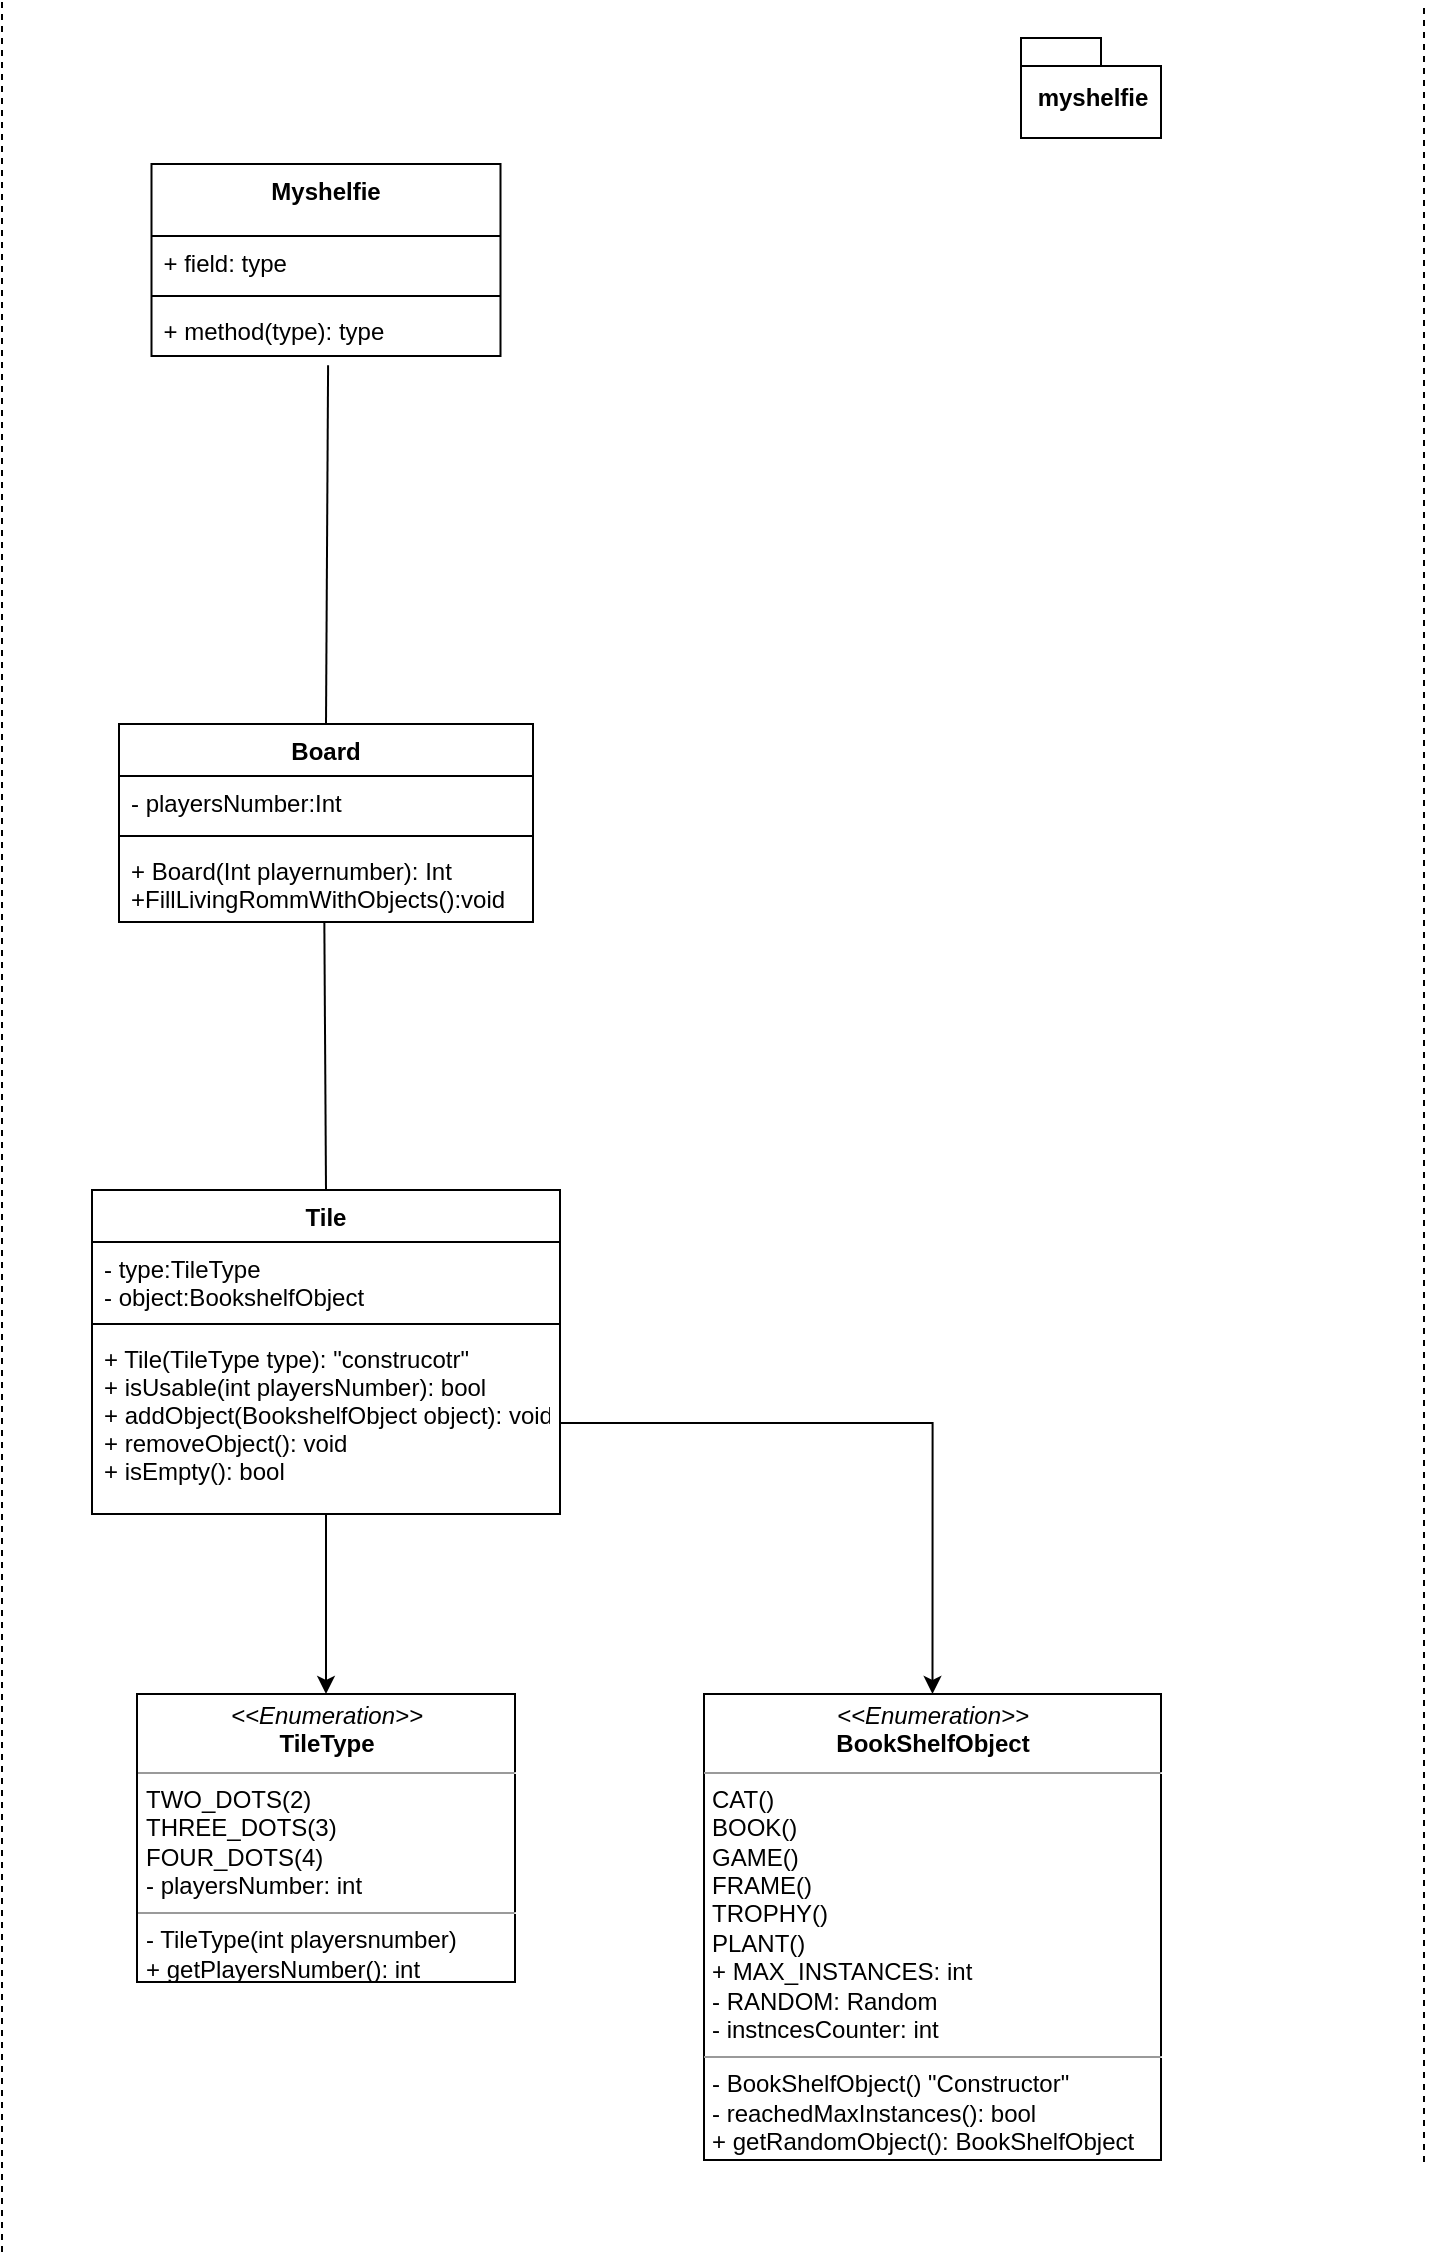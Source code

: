 <mxfile version="13.9.9" type="device"><diagram id="C5RBs43oDa-KdzZeNtuy" name="Page-1"><mxGraphModel dx="4032" dy="2088" grid="1" gridSize="9" guides="1" tooltips="1" connect="1" arrows="1" fold="1" page="1" pageScale="1" pageWidth="827" pageHeight="1169" math="0" shadow="0"><root><mxCell id="WIyWlLk6GJQsqaUBKTNV-0"/><mxCell id="WIyWlLk6GJQsqaUBKTNV-1" parent="WIyWlLk6GJQsqaUBKTNV-0"/><mxCell id="JU4xGYfXNEWvJG5P1HQi-22" style="edgeStyle=orthogonalEdgeStyle;rounded=0;orthogonalLoop=1;jettySize=auto;html=1;entryX=0.5;entryY=0;entryDx=0;entryDy=0;fontSize=12;" edge="1" parent="WIyWlLk6GJQsqaUBKTNV-1" source="JU4xGYfXNEWvJG5P1HQi-7" target="JU4xGYfXNEWvJG5P1HQi-20"><mxGeometry relative="1" as="geometry"/></mxCell><mxCell id="JU4xGYfXNEWvJG5P1HQi-7" value="Tile" style="swimlane;fontStyle=1;align=center;verticalAlign=top;childLayout=stackLayout;horizontal=1;startSize=26;horizontalStack=0;resizeParent=1;resizeParentMax=0;resizeLast=0;collapsible=1;marginBottom=0;fontSize=12;" vertex="1" parent="WIyWlLk6GJQsqaUBKTNV-1"><mxGeometry x="54" y="666" width="234" height="162" as="geometry"/></mxCell><mxCell id="JU4xGYfXNEWvJG5P1HQi-8" value="- type:TileType&#10;- object:BookshelfObject" style="text;strokeColor=none;fillColor=none;align=left;verticalAlign=top;spacingLeft=4;spacingRight=4;overflow=hidden;rotatable=0;points=[[0,0.5],[1,0.5]];portConstraint=eastwest;" vertex="1" parent="JU4xGYfXNEWvJG5P1HQi-7"><mxGeometry y="26" width="234" height="37" as="geometry"/></mxCell><mxCell id="JU4xGYfXNEWvJG5P1HQi-9" value="" style="line;strokeWidth=1;fillColor=none;align=left;verticalAlign=middle;spacingTop=-1;spacingLeft=3;spacingRight=3;rotatable=0;labelPosition=right;points=[];portConstraint=eastwest;" vertex="1" parent="JU4xGYfXNEWvJG5P1HQi-7"><mxGeometry y="63" width="234" height="8" as="geometry"/></mxCell><mxCell id="JU4xGYfXNEWvJG5P1HQi-10" value="+ Tile(TileType type): &quot;construcotr&quot;&#10;+ isUsable(int playersNumber): bool&#10;+ addObject(BookshelfObject object): void&#10;+ removeObject(): void&#10;+ isEmpty(): bool" style="text;strokeColor=none;fillColor=none;align=left;verticalAlign=top;spacingLeft=4;spacingRight=4;overflow=hidden;rotatable=0;points=[[0,0.5],[1,0.5]];portConstraint=eastwest;" vertex="1" parent="JU4xGYfXNEWvJG5P1HQi-7"><mxGeometry y="71" width="234" height="91" as="geometry"/></mxCell><mxCell id="JU4xGYfXNEWvJG5P1HQi-11" value="Board" style="swimlane;fontStyle=1;align=center;verticalAlign=top;childLayout=stackLayout;horizontal=1;startSize=26;horizontalStack=0;resizeParent=1;resizeParentMax=0;resizeLast=0;collapsible=1;marginBottom=0;fontSize=12;" vertex="1" parent="WIyWlLk6GJQsqaUBKTNV-1"><mxGeometry x="67.5" y="433" width="207" height="99" as="geometry"/></mxCell><mxCell id="JU4xGYfXNEWvJG5P1HQi-12" value="- playersNumber:Int" style="text;strokeColor=none;fillColor=none;align=left;verticalAlign=top;spacingLeft=4;spacingRight=4;overflow=hidden;rotatable=0;points=[[0,0.5],[1,0.5]];portConstraint=eastwest;" vertex="1" parent="JU4xGYfXNEWvJG5P1HQi-11"><mxGeometry y="26" width="207" height="26" as="geometry"/></mxCell><mxCell id="JU4xGYfXNEWvJG5P1HQi-13" value="" style="line;strokeWidth=1;fillColor=none;align=left;verticalAlign=middle;spacingTop=-1;spacingLeft=3;spacingRight=3;rotatable=0;labelPosition=right;points=[];portConstraint=eastwest;" vertex="1" parent="JU4xGYfXNEWvJG5P1HQi-11"><mxGeometry y="52" width="207" height="8" as="geometry"/></mxCell><mxCell id="JU4xGYfXNEWvJG5P1HQi-14" value="+ Board(Int playernumber): Int&#10;+FillLivingRommWithObjects():void" style="text;strokeColor=none;fillColor=none;align=left;verticalAlign=top;spacingLeft=4;spacingRight=4;overflow=hidden;rotatable=0;points=[[0,0.5],[1,0.5]];portConstraint=eastwest;" vertex="1" parent="JU4xGYfXNEWvJG5P1HQi-11"><mxGeometry y="60" width="207" height="39" as="geometry"/></mxCell><mxCell id="JU4xGYfXNEWvJG5P1HQi-15" value="Myshelfie" style="swimlane;fontStyle=1;align=center;verticalAlign=top;childLayout=stackLayout;horizontal=1;startSize=36;horizontalStack=0;resizeParent=1;resizeParentMax=0;resizeLast=0;collapsible=1;marginBottom=0;fontSize=12;" vertex="1" parent="WIyWlLk6GJQsqaUBKTNV-1"><mxGeometry x="83.75" y="153" width="174.5" height="96" as="geometry"/></mxCell><mxCell id="JU4xGYfXNEWvJG5P1HQi-16" value="+ field: type" style="text;strokeColor=none;fillColor=none;align=left;verticalAlign=top;spacingLeft=4;spacingRight=4;overflow=hidden;rotatable=0;points=[[0,0.5],[1,0.5]];portConstraint=eastwest;" vertex="1" parent="JU4xGYfXNEWvJG5P1HQi-15"><mxGeometry y="36" width="174.5" height="26" as="geometry"/></mxCell><mxCell id="JU4xGYfXNEWvJG5P1HQi-17" value="" style="line;strokeWidth=1;fillColor=none;align=left;verticalAlign=middle;spacingTop=-1;spacingLeft=3;spacingRight=3;rotatable=0;labelPosition=right;points=[];portConstraint=eastwest;" vertex="1" parent="JU4xGYfXNEWvJG5P1HQi-15"><mxGeometry y="62" width="174.5" height="8" as="geometry"/></mxCell><mxCell id="JU4xGYfXNEWvJG5P1HQi-18" value="+ method(type): type" style="text;strokeColor=none;fillColor=none;align=left;verticalAlign=top;spacingLeft=4;spacingRight=4;overflow=hidden;rotatable=0;points=[[0,0.5],[1,0.5]];portConstraint=eastwest;" vertex="1" parent="JU4xGYfXNEWvJG5P1HQi-15"><mxGeometry y="70" width="174.5" height="26" as="geometry"/></mxCell><mxCell id="JU4xGYfXNEWvJG5P1HQi-19" value="&lt;p style=&quot;margin: 0px ; margin-top: 4px ; text-align: center&quot;&gt;&lt;i&gt;&amp;lt;&amp;lt;Enumeration&amp;gt;&amp;gt;&lt;/i&gt;&lt;br&gt;&lt;b&gt;BookShelfObject&lt;/b&gt;&lt;/p&gt;&lt;hr size=&quot;1&quot;&gt;&lt;p style=&quot;margin: 0px ; margin-left: 4px&quot;&gt;CAT()&lt;/p&gt;&lt;p style=&quot;margin: 0px ; margin-left: 4px&quot;&gt;BOOK()&lt;/p&gt;&lt;p style=&quot;margin: 0px ; margin-left: 4px&quot;&gt;GAME()&lt;/p&gt;&lt;p style=&quot;margin: 0px ; margin-left: 4px&quot;&gt;FRAME()&lt;/p&gt;&lt;p style=&quot;margin: 0px ; margin-left: 4px&quot;&gt;TROPHY()&lt;/p&gt;&lt;p style=&quot;margin: 0px ; margin-left: 4px&quot;&gt;PLANT()&lt;/p&gt;&lt;p style=&quot;margin: 0px ; margin-left: 4px&quot;&gt;+ MAX_INSTANCES: int&lt;/p&gt;&lt;p style=&quot;margin: 0px ; margin-left: 4px&quot;&gt;- RANDOM: Random&lt;/p&gt;&lt;p style=&quot;margin: 0px ; margin-left: 4px&quot;&gt;- instncesCounter: int&amp;nbsp;&lt;/p&gt;&lt;hr size=&quot;1&quot;&gt;&lt;p style=&quot;margin: 0px ; margin-left: 4px&quot;&gt;- BookShelfObject() &quot;Constructor&quot;&lt;br&gt;- reachedMaxInstances(): bool&lt;/p&gt;&lt;p style=&quot;margin: 0px ; margin-left: 4px&quot;&gt;+ getRandomObject(): BookShelfObject&lt;/p&gt;" style="verticalAlign=top;align=left;overflow=fill;fontSize=12;fontFamily=Helvetica;html=1;" vertex="1" parent="WIyWlLk6GJQsqaUBKTNV-1"><mxGeometry x="360" y="918" width="228.5" height="233" as="geometry"/></mxCell><mxCell id="JU4xGYfXNEWvJG5P1HQi-20" value="&lt;p style=&quot;margin: 0px ; margin-top: 4px ; text-align: center&quot;&gt;&lt;i&gt;&amp;lt;&amp;lt;Enumeration&amp;gt;&amp;gt;&lt;/i&gt;&lt;br&gt;&lt;b&gt;TileType&lt;/b&gt;&lt;/p&gt;&lt;hr size=&quot;1&quot;&gt;&lt;p style=&quot;margin: 0px ; margin-left: 4px&quot;&gt;TWO_DOTS(2)&lt;/p&gt;&lt;p style=&quot;margin: 0px ; margin-left: 4px&quot;&gt;THREE_DOTS(3)&lt;/p&gt;&lt;p style=&quot;margin: 0px ; margin-left: 4px&quot;&gt;FOUR_DOTS(4)&lt;br&gt;- playersNumber: int&lt;/p&gt;&lt;hr size=&quot;1&quot;&gt;&lt;p style=&quot;margin: 0px ; margin-left: 4px&quot;&gt;- TileType(int playersnumber)&lt;br&gt;+ getPlayersNumber(): int&lt;/p&gt;" style="verticalAlign=top;align=left;overflow=fill;fontSize=12;fontFamily=Helvetica;html=1;" vertex="1" parent="WIyWlLk6GJQsqaUBKTNV-1"><mxGeometry x="76.5" y="918" width="189" height="144" as="geometry"/></mxCell><mxCell id="JU4xGYfXNEWvJG5P1HQi-21" value="myshelfie" style="shape=folder;fontStyle=1;spacingTop=10;tabWidth=40;tabHeight=14;tabPosition=left;html=1;fontSize=12;" vertex="1" parent="WIyWlLk6GJQsqaUBKTNV-1"><mxGeometry x="518.5" y="90" width="70" height="50" as="geometry"/></mxCell><mxCell id="JU4xGYfXNEWvJG5P1HQi-23" style="edgeStyle=orthogonalEdgeStyle;rounded=0;orthogonalLoop=1;jettySize=auto;html=1;entryX=0.5;entryY=0;entryDx=0;entryDy=0;fontSize=12;" edge="1" parent="WIyWlLk6GJQsqaUBKTNV-1" source="JU4xGYfXNEWvJG5P1HQi-10" target="JU4xGYfXNEWvJG5P1HQi-19"><mxGeometry relative="1" as="geometry"/></mxCell><mxCell id="JU4xGYfXNEWvJG5P1HQi-24" value="" style="endArrow=none;html=1;fontSize=12;exitX=0.5;exitY=0;exitDx=0;exitDy=0;entryX=0.496;entryY=1.007;entryDx=0;entryDy=0;entryPerimeter=0;" edge="1" parent="WIyWlLk6GJQsqaUBKTNV-1" source="JU4xGYfXNEWvJG5P1HQi-7" target="JU4xGYfXNEWvJG5P1HQi-14"><mxGeometry width="50" height="50" relative="1" as="geometry"><mxPoint x="495" y="626" as="sourcePoint"/><mxPoint x="545" y="576" as="targetPoint"/></mxGeometry></mxCell><mxCell id="JU4xGYfXNEWvJG5P1HQi-25" value="" style="endArrow=none;html=1;fontSize=12;exitX=0.5;exitY=0;exitDx=0;exitDy=0;entryX=0.506;entryY=1.179;entryDx=0;entryDy=0;entryPerimeter=0;" edge="1" parent="WIyWlLk6GJQsqaUBKTNV-1" source="JU4xGYfXNEWvJG5P1HQi-11" target="JU4xGYfXNEWvJG5P1HQi-18"><mxGeometry width="50" height="50" relative="1" as="geometry"><mxPoint x="459" y="329" as="sourcePoint"/><mxPoint x="509" y="279" as="targetPoint"/></mxGeometry></mxCell><mxCell id="JU4xGYfXNEWvJG5P1HQi-26" value="" style="endArrow=none;dashed=1;html=1;fontSize=12;" edge="1" parent="WIyWlLk6GJQsqaUBKTNV-1"><mxGeometry width="50" height="50" relative="1" as="geometry"><mxPoint x="720" y="1152" as="sourcePoint"/><mxPoint x="720" y="72" as="targetPoint"/></mxGeometry></mxCell><mxCell id="JU4xGYfXNEWvJG5P1HQi-27" value="" style="endArrow=none;dashed=1;html=1;fontSize=12;" edge="1" parent="WIyWlLk6GJQsqaUBKTNV-1"><mxGeometry width="50" height="50" relative="1" as="geometry"><mxPoint x="9.0" y="1197" as="sourcePoint"/><mxPoint x="9" y="72" as="targetPoint"/></mxGeometry></mxCell></root></mxGraphModel></diagram></mxfile>